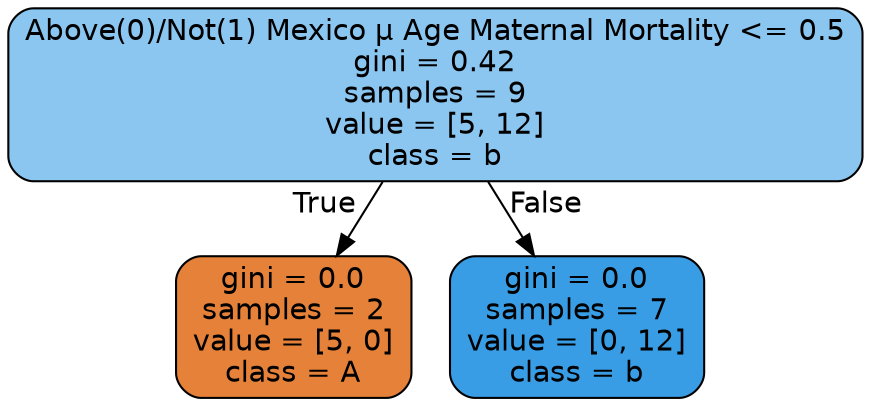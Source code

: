 digraph Tree {
node [shape=box, style="filled, rounded", color="black", fontname=helvetica] ;
edge [fontname=helvetica] ;
0 [label="Above(0)/Not(1) Mexico μ Age Maternal Mortality <= 0.5\ngini = 0.42\nsamples = 9\nvalue = [5, 12]\nclass = b", fillcolor="#399de595"] ;
1 [label="gini = 0.0\nsamples = 2\nvalue = [5, 0]\nclass = A", fillcolor="#e58139ff"] ;
0 -> 1 [labeldistance=2.5, labelangle=45, headlabel="True"] ;
2 [label="gini = 0.0\nsamples = 7\nvalue = [0, 12]\nclass = b", fillcolor="#399de5ff"] ;
0 -> 2 [labeldistance=2.5, labelangle=-45, headlabel="False"] ;
}